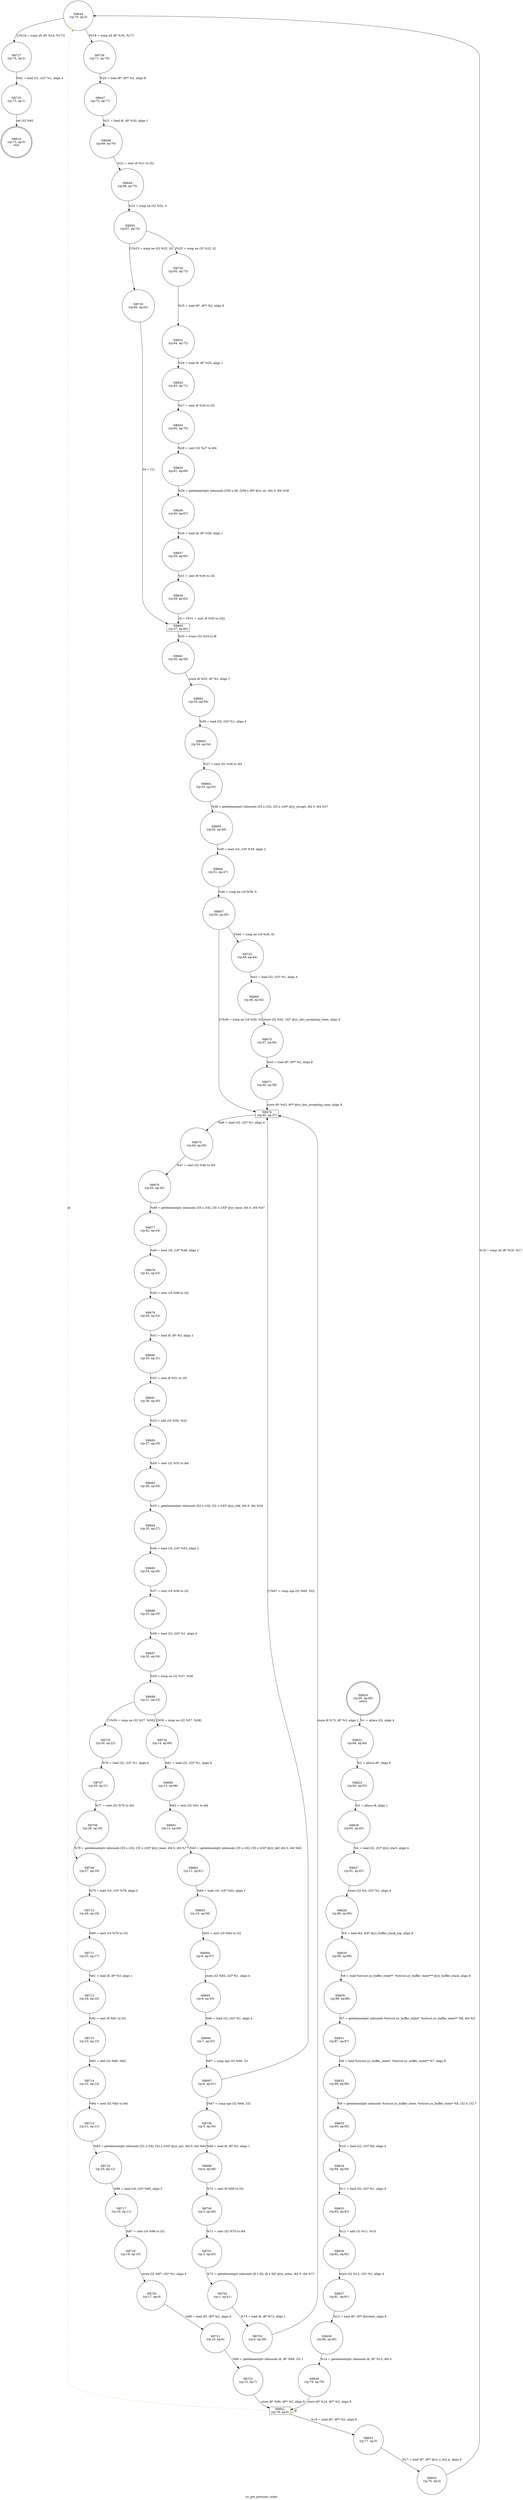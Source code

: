 digraph yy_get_previous_state {
label="yy_get_previous_state"
8619 [label="N8619\n(rp:72, ep:0)\nexit", shape="doublecircle"]
8620 [label="N8620\n(rp:95, ep:95)\nentry", shape="doublecircle"]
8620 -> 8622 [label="%1 = alloca i32, align 4"]
8622 [label="N8622\n(rp:94, ep:94)", shape="circle"]
8622 -> 8623 [label="%2 = alloca i8*, align 8"]
8623 [label="N8623\n(rp:93, ep:93)", shape="circle"]
8623 -> 8626 [label="%3 = alloca i8, align 1"]
8626 [label="N8626\n(rp:92, ep:92)", shape="circle"]
8626 -> 8627 [label="%4 = load i32, i32* @yy_start, align 4"]
8627 [label="N8627\n(rp:91, ep:91)", shape="circle"]
8627 -> 8628 [label="store i32 %4, i32* %1, align 4"]
8628 [label="N8628\n(rp:90, ep:90)", shape="circle"]
8628 -> 8629 [label="%5 = load i64, i64* @yy_buffer_stack_top, align 8"]
8629 [label="N8629\n(rp:89, ep:89)", shape="circle"]
8629 -> 8630 [label="%6 = load %struct.yy_buffer_state**, %struct.yy_buffer_state*** @yy_buffer_stack, align 8"]
8630 [label="N8630\n(rp:88, ep:88)", shape="circle"]
8630 -> 8631 [label="%7 = getelementptr inbounds %struct.yy_buffer_state*, %struct.yy_buffer_state** %6, i64 %5"]
8631 [label="N8631\n(rp:87, ep:87)", shape="circle"]
8631 -> 8632 [label="%8 = load %struct.yy_buffer_state*, %struct.yy_buffer_state** %7, align 8"]
8632 [label="N8632\n(rp:86, ep:86)", shape="circle"]
8632 -> 8633 [label="%9 = getelementptr inbounds %struct.yy_buffer_state, %struct.yy_buffer_state* %8, i32 0, i32 7"]
8633 [label="N8633\n(rp:85, ep:85)", shape="circle"]
8633 -> 8634 [label="%10 = load i32, i32* %9, align 4"]
8634 [label="N8634\n(rp:84, ep:84)", shape="circle"]
8634 -> 8635 [label="%11 = load i32, i32* %1, align 4"]
8635 [label="N8635\n(rp:83, ep:83)", shape="circle"]
8635 -> 8636 [label="%12 = add i32 %11, %10"]
8636 [label="N8636\n(rp:82, ep:82)", shape="circle"]
8636 -> 8637 [label="store i32 %12, i32* %1, align 4"]
8637 [label="N8637\n(rp:81, ep:81)", shape="circle"]
8637 -> 8638 [label="%13 = load i8*, i8** @yytext, align 8"]
8638 [label="N8638\n(rp:80, ep:80)", shape="circle"]
8638 -> 8639 [label="%14 = getelementptr inbounds i8, i8* %13, i64 0"]
8639 [label="N8639\n(rp:79, ep:79)", shape="circle"]
8639 -> 8641 [label="store i8* %14, i8** %2, align 8"]
8641 [label="N8641\n(rp:78, ep:6)", shape="box"]
8641 -> 8642 [label="%16 = load i8*, i8** %2, align 8"]
8641 -> 8641 [label="@", style="dashed", color="orange"]
8641 -> 8644 [label="@", style="dashed", color="orange"]
8642 [label="N8642\n(rp:77, ep:5)", shape="circle"]
8642 -> 8643 [label="%17 = load i8*, i8** @yy_c_buf_p, align 8"]
8643 [label="N8643\n(rp:76, ep:4)", shape="circle"]
8643 -> 8644 [label="%18 = icmp ult i8* %16, %17"]
8644 [label="N8644\n(rp:75, ep:3)", shape="circle"]
8644 -> 8726 [label="[%18 = icmp ult i8* %16, %17]"]
8644 -> 8727 [label="[!(%18 = icmp ult i8* %16, %17)]"]
8647 [label="N8647\n(rp:70, ep:77)", shape="circle"]
8647 -> 8648 [label="%21 = load i8, i8* %20, align 1"]
8648 [label="N8648\n(rp:69, ep:76)", shape="circle"]
8648 -> 8649 [label="%22 = sext i8 %21 to i32"]
8649 [label="N8649\n(rp:68, ep:75)", shape="circle"]
8649 -> 8650 [label="%23 = icmp ne i32 %22, 0"]
8650 [label="N8650\n(rp:67, ep:74)", shape="circle"]
8650 -> 8728 [label="[%23 = icmp ne i32 %22, 0]"]
8650 -> 8729 [label="[!(%23 = icmp ne i32 %22, 0)]"]
8652 [label="N8652\n(rp:64, ep:72)", shape="circle"]
8652 -> 8653 [label="%26 = load i8, i8* %25, align 1"]
8653 [label="N8653\n(rp:63, ep:71)", shape="circle"]
8653 -> 8654 [label="%27 = zext i8 %26 to i32"]
8654 [label="N8654\n(rp:62, ep:70)", shape="circle"]
8654 -> 8655 [label="%28 = zext i32 %27 to i64"]
8655 [label="N8655\n(rp:61, ep:69)", shape="circle"]
8655 -> 8656 [label="%29 = getelementptr inbounds [256 x i8], [256 x i8]* @yy_ec, i64 0, i64 %28"]
8656 [label="N8656\n(rp:60, ep:67)", shape="circle"]
8656 -> 8657 [label="%30 = load i8, i8* %29, align 1"]
8657 [label="N8657\n(rp:59, ep:65)", shape="circle"]
8657 -> 8658 [label="%31 = zext i8 %30 to i32"]
8658 [label="N8658\n(rp:58, ep:63)", shape="circle"]
8658 -> 8660 [label="34 = [%31 = zext i8 %30 to i32]"]
8660 [label="N8660\n(rp:57, ep:60)", shape="box"]
8660 -> 8661 [label="%35 = trunc i32 %34 to i8"]
8661 [label="N8661\n(rp:56, ep:58)", shape="circle"]
8661 -> 8662 [label="store i8 %35, i8* %3, align 1"]
8662 [label="N8662\n(rp:55, ep:56)", shape="circle"]
8662 -> 8663 [label="%36 = load i32, i32* %1, align 4"]
8663 [label="N8663\n(rp:54, ep:54)", shape="circle"]
8663 -> 8664 [label="%37 = sext i32 %36 to i64"]
8664 [label="N8664\n(rp:53, ep:52)", shape="circle"]
8664 -> 8665 [label="%38 = getelementptr inbounds [33 x i16], [33 x i16]* @yy_accept, i64 0, i64 %37"]
8665 [label="N8665\n(rp:52, ep:49)", shape="circle"]
8665 -> 8666 [label="%39 = load i16, i16* %38, align 2"]
8666 [label="N8666\n(rp:51, ep:47)", shape="circle"]
8666 -> 8667 [label="%40 = icmp ne i16 %39, 0"]
8667 [label="N8667\n(rp:50, ep:45)", shape="circle"]
8667 -> 8732 [label="[%40 = icmp ne i16 %39, 0]"]
8667 -> 8674 [label="[!(%40 = icmp ne i16 %39, 0)]"]
8669 [label="N8669\n(rp:48, ep:42)", shape="circle"]
8669 -> 8670 [label="store i32 %42, i32* @yy_last_accepting_state, align 4"]
8670 [label="N8670\n(rp:47, ep:40)", shape="circle"]
8670 -> 8671 [label="%43 = load i8*, i8** %2, align 8"]
8671 [label="N8671\n(rp:46, ep:38)", shape="circle"]
8671 -> 8674 [label="store i8* %43, i8** @yy_last_accepting_cpos, align 8"]
8674 [label="N8674\n(rp:45, ep:37)", shape="box"]
8674 -> 8675 [label="%46 = load i32, i32* %1, align 4"]
8675 [label="N8675\n(rp:44, ep:36)", shape="circle"]
8675 -> 8676 [label="%47 = sext i32 %46 to i64"]
8676 [label="N8676\n(rp:43, ep:35)", shape="circle"]
8676 -> 8677 [label="%48 = getelementptr inbounds [35 x i16], [35 x i16]* @yy_base, i64 0, i64 %47"]
8677 [label="N8677\n(rp:42, ep:34)", shape="circle"]
8677 -> 8678 [label="%49 = load i16, i16* %48, align 2"]
8678 [label="N8678\n(rp:41, ep:33)", shape="circle"]
8678 -> 8679 [label="%50 = zext i16 %49 to i32"]
8679 [label="N8679\n(rp:40, ep:32)", shape="circle"]
8679 -> 8680 [label="%51 = load i8, i8* %3, align 1"]
8680 [label="N8680\n(rp:39, ep:31)", shape="circle"]
8680 -> 8681 [label="%52 = zext i8 %51 to i32"]
8681 [label="N8681\n(rp:38, ep:30)", shape="circle"]
8681 -> 8682 [label="%53 = add i32 %50, %52"]
8682 [label="N8682\n(rp:37, ep:29)", shape="circle"]
8682 -> 8683 [label="%54 = sext i32 %53 to i64"]
8683 [label="N8683\n(rp:36, ep:28)", shape="circle"]
8683 -> 8684 [label="%55 = getelementptr inbounds [52 x i16], [52 x i16]* @yy_chk, i64 0, i64 %54"]
8684 [label="N8684\n(rp:35, ep:27)", shape="circle"]
8684 -> 8685 [label="%56 = load i16, i16* %55, align 2"]
8685 [label="N8685\n(rp:34, ep:26)", shape="circle"]
8685 -> 8686 [label="%57 = sext i16 %56 to i32"]
8686 [label="N8686\n(rp:33, ep:25)", shape="circle"]
8686 -> 8687 [label="%58 = load i32, i32* %1, align 4"]
8687 [label="N8687\n(rp:32, ep:24)", shape="circle"]
8687 -> 8688 [label="%59 = icmp ne i32 %57, %58"]
8688 [label="N8688\n(rp:31, ep:23)", shape="circle"]
8688 -> 8734 [label="[%59 = icmp ne i32 %57, %58]"]
8688 -> 8735 [label="[!(%59 = icmp ne i32 %57, %58)]"]
8690 [label="N8690\n(rp:13, ep:66)", shape="circle"]
8690 -> 8691 [label="%62 = sext i32 %61 to i64"]
8691 [label="N8691\n(rp:12, ep:64)", shape="circle"]
8691 -> 8692 [label="%63 = getelementptr inbounds [35 x i16], [35 x i16]* @yy_def, i64 0, i64 %62"]
8692 [label="N8692\n(rp:11, ep:61)", shape="circle"]
8692 -> 8693 [label="%64 = load i16, i16* %63, align 2"]
8693 [label="N8693\n(rp:10, ep:59)", shape="circle"]
8693 -> 8694 [label="%65 = sext i16 %64 to i32"]
8694 [label="N8694\n(rp:9, ep:57)", shape="circle"]
8694 -> 8695 [label="store i32 %65, i32* %1, align 4"]
8695 [label="N8695\n(rp:8, ep:55)", shape="circle"]
8695 -> 8696 [label="%66 = load i32, i32* %1, align 4"]
8696 [label="N8696\n(rp:7, ep:53)", shape="circle"]
8696 -> 8697 [label="%67 = icmp sge i32 %66, 33"]
8697 [label="N8697\n(rp:6, ep:51)", shape="circle"]
8697 -> 8736 [label="[%67 = icmp sge i32 %66, 33]"]
8697 -> 8674 [label="[!(%67 = icmp sge i32 %66, 33)]"]
8699 [label="N8699\n(rp:4, ep:48)", shape="circle"]
8699 -> 8700 [label="%70 = zext i8 %69 to i32"]
8700 [label="N8700\n(rp:3, ep:46)", shape="circle"]
8700 -> 8701 [label="%71 = zext i32 %70 to i64"]
8701 [label="N8701\n(rp:2, ep:43)", shape="circle"]
8701 -> 8702 [label="%72 = getelementptr inbounds [8 x i8], [8 x i8]* @yy_meta, i64 0, i64 %71"]
8702 [label="N8702\n(rp:1, ep:41)", shape="circle"]
8702 -> 8703 [label="%73 = load i8, i8* %72, align 1"]
8703 [label="N8703\n(rp:0, ep:39)", shape="circle"]
8703 -> 8674 [label="store i8 %73, i8* %3, align 1"]
8707 [label="N8707\n(rp:29, ep:21)", shape="circle"]
8707 -> 8708 [label="%77 = sext i32 %76 to i64"]
8708 [label="N8708\n(rp:28, ep:20)", shape="circle"]
8708 -> 8709 [label="%78 = getelementptr inbounds [35 x i16], [35 x i16]* @yy_base, i64 0, i64 %77"]
8709 [label="N8709\n(rp:27, ep:19)", shape="circle"]
8709 -> 8710 [label="%79 = load i16, i16* %78, align 2"]
8710 [label="N8710\n(rp:26, ep:18)", shape="circle"]
8710 -> 8711 [label="%80 = zext i16 %79 to i32"]
8711 [label="N8711\n(rp:25, ep:17)", shape="circle"]
8711 -> 8712 [label="%81 = load i8, i8* %3, align 1"]
8712 [label="N8712\n(rp:24, ep:16)", shape="circle"]
8712 -> 8713 [label="%82 = zext i8 %81 to i32"]
8713 [label="N8713\n(rp:23, ep:15)", shape="circle"]
8713 -> 8714 [label="%83 = add i32 %80, %82"]
8714 [label="N8714\n(rp:22, ep:14)", shape="circle"]
8714 -> 8715 [label="%84 = zext i32 %83 to i64"]
8715 [label="N8715\n(rp:21, ep:13)", shape="circle"]
8715 -> 8716 [label="%85 = getelementptr inbounds [52 x i16], [52 x i16]* @yy_nxt, i64 0, i64 %84"]
8716 [label="N8716\n(rp:20, ep:12)", shape="circle"]
8716 -> 8717 [label="%86 = load i16, i16* %85, align 2"]
8717 [label="N8717\n(rp:19, ep:11)", shape="circle"]
8717 -> 8718 [label="%87 = zext i16 %86 to i32"]
8718 [label="N8718\n(rp:18, ep:10)", shape="circle"]
8718 -> 8720 [label="store i32 %87, i32* %1, align 4"]
8720 [label="N8720\n(rp:17, ep:9)", shape="circle"]
8720 -> 8721 [label="%89 = load i8*, i8** %2, align 8"]
8721 [label="N8721\n(rp:16, ep:8)", shape="circle"]
8721 -> 8722 [label="%90 = getelementptr inbounds i8, i8* %89, i32 1"]
8722 [label="N8722\n(rp:15, ep:7)", shape="circle"]
8722 -> 8641 [label="store i8* %90, i8** %2, align 8"]
8725 [label="N8725\n(rp:73, ep:1)", shape="circle"]
8725 -> 8619 [label="ret i32 %92"]
8726 [label="N8726\n(rp:71, ep:78)", shape="circle"]
8726 -> 8647 [label="%20 = load i8*, i8** %2, align 8"]
8727 [label="N8727\n(rp:74, ep:2)", shape="circle"]
8727 -> 8725 [label="%92 = load i32, i32* %1, align 4"]
8728 [label="N8728\n(rp:65, ep:73)", shape="circle"]
8728 -> 8652 [label="%25 = load i8*, i8** %2, align 8"]
8729 [label="N8729\n(rp:66, ep:62)", shape="circle"]
8729 -> 8660 [label="34 = [1]"]
8732 [label="N8732\n(rp:49, ep:44)", shape="circle"]
8732 -> 8669 [label="%42 = load i32, i32* %1, align 4"]
8734 [label="N8734\n(rp:14, ep:68)", shape="circle"]
8734 -> 8690 [label="%61 = load i32, i32* %1, align 4"]
8735 [label="N8735\n(rp:30, ep:22)", shape="circle"]
8735 -> 8707 [label="%76 = load i32, i32* %1, align 4"]
8736 [label="N8736\n(rp:5, ep:50)", shape="circle"]
8736 -> 8699 [label="%69 = load i8, i8* %3, align 1"]
}
